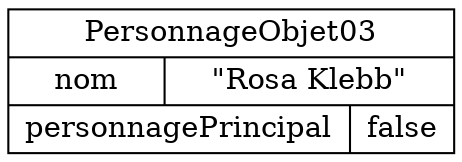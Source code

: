 digraph "PersonnageObjet03" {
graph ["rankdir"="LR","compound"="true","ranksep"="1.0","nodesep"="1.0"]
"/" ["label"="<_C>PersonnageObjet03|{nom|\"Rosa Klebb\"}|{personnagePrincipal|false}","style"="filled","fillcolor"="white","shape"="record"]
}